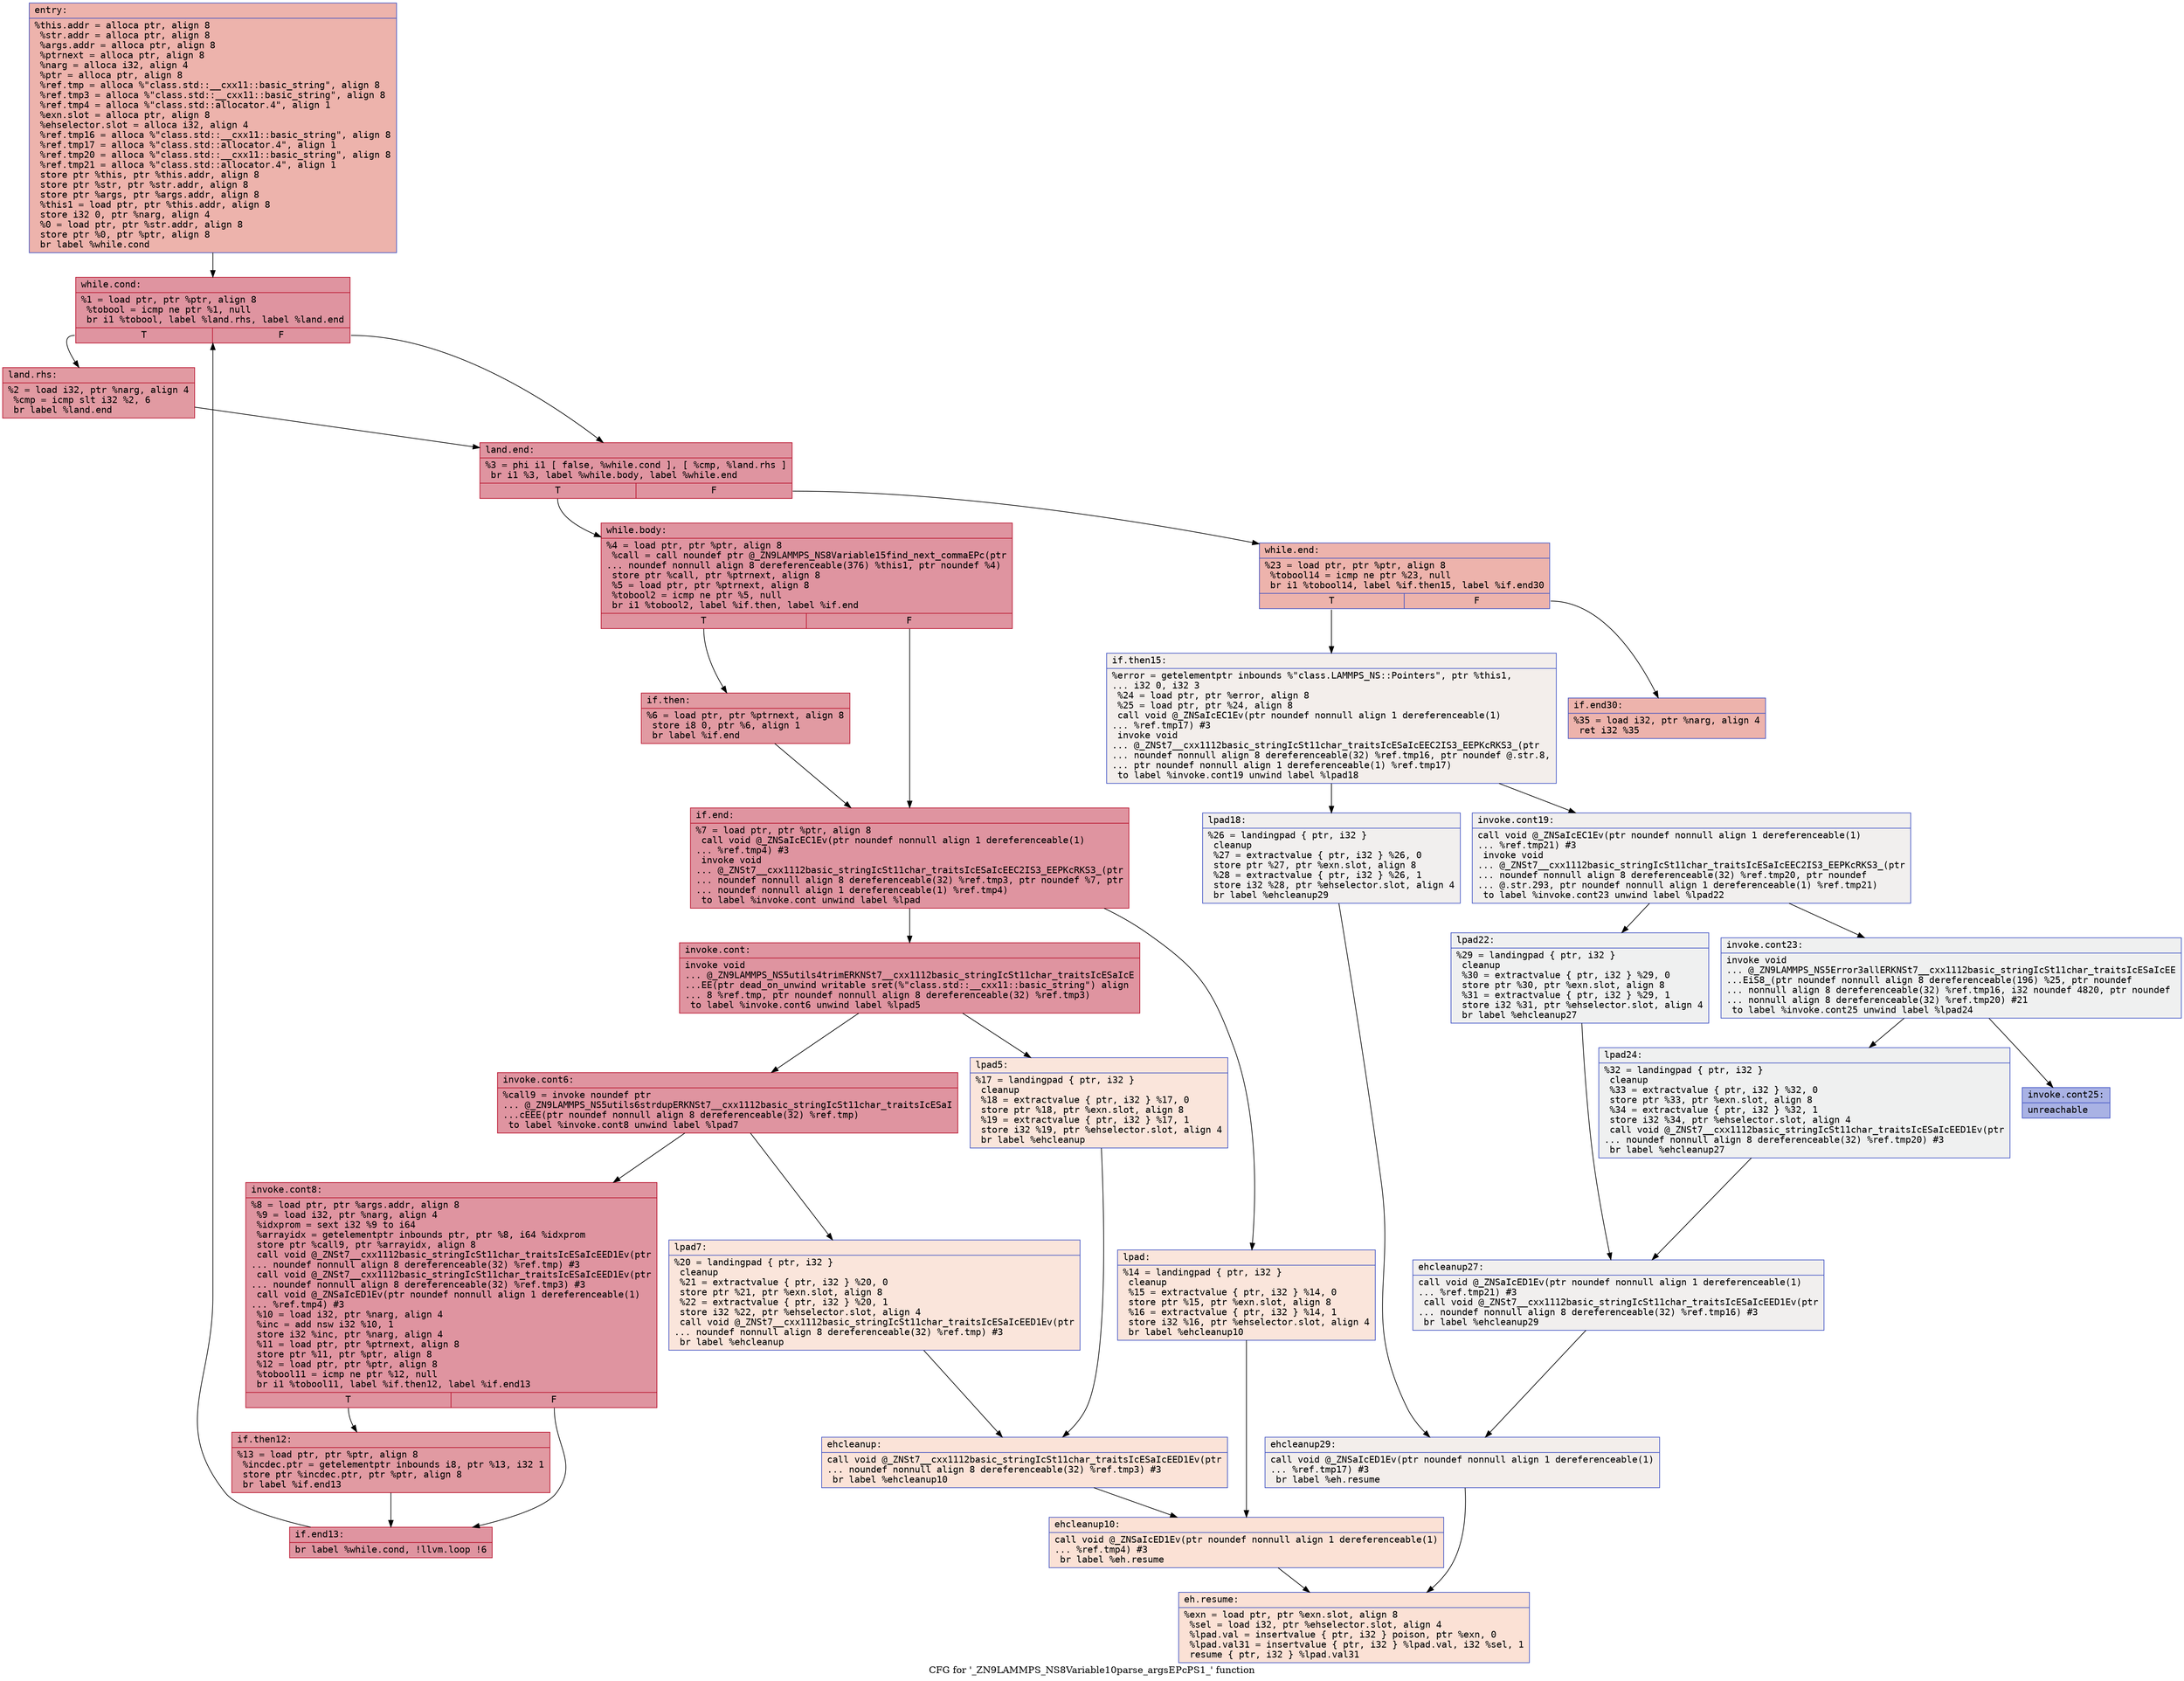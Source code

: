 digraph "CFG for '_ZN9LAMMPS_NS8Variable10parse_argsEPcPS1_' function" {
	label="CFG for '_ZN9LAMMPS_NS8Variable10parse_argsEPcPS1_' function";

	Node0x556bfe8ebaf0 [shape=record,color="#3d50c3ff", style=filled, fillcolor="#d6524470" fontname="Courier",label="{entry:\l|  %this.addr = alloca ptr, align 8\l  %str.addr = alloca ptr, align 8\l  %args.addr = alloca ptr, align 8\l  %ptrnext = alloca ptr, align 8\l  %narg = alloca i32, align 4\l  %ptr = alloca ptr, align 8\l  %ref.tmp = alloca %\"class.std::__cxx11::basic_string\", align 8\l  %ref.tmp3 = alloca %\"class.std::__cxx11::basic_string\", align 8\l  %ref.tmp4 = alloca %\"class.std::allocator.4\", align 1\l  %exn.slot = alloca ptr, align 8\l  %ehselector.slot = alloca i32, align 4\l  %ref.tmp16 = alloca %\"class.std::__cxx11::basic_string\", align 8\l  %ref.tmp17 = alloca %\"class.std::allocator.4\", align 1\l  %ref.tmp20 = alloca %\"class.std::__cxx11::basic_string\", align 8\l  %ref.tmp21 = alloca %\"class.std::allocator.4\", align 1\l  store ptr %this, ptr %this.addr, align 8\l  store ptr %str, ptr %str.addr, align 8\l  store ptr %args, ptr %args.addr, align 8\l  %this1 = load ptr, ptr %this.addr, align 8\l  store i32 0, ptr %narg, align 4\l  %0 = load ptr, ptr %str.addr, align 8\l  store ptr %0, ptr %ptr, align 8\l  br label %while.cond\l}"];
	Node0x556bfe8ebaf0 -> Node0x556bfe8ec980[tooltip="entry -> while.cond\nProbability 100.00%" ];
	Node0x556bfe8ec980 [shape=record,color="#b70d28ff", style=filled, fillcolor="#b70d2870" fontname="Courier",label="{while.cond:\l|  %1 = load ptr, ptr %ptr, align 8\l  %tobool = icmp ne ptr %1, null\l  br i1 %tobool, label %land.rhs, label %land.end\l|{<s0>T|<s1>F}}"];
	Node0x556bfe8ec980:s0 -> Node0x556bfe8ecba0[tooltip="while.cond -> land.rhs\nProbability 62.50%" ];
	Node0x556bfe8ec980:s1 -> Node0x556bfe8ecc20[tooltip="while.cond -> land.end\nProbability 37.50%" ];
	Node0x556bfe8ecba0 [shape=record,color="#b70d28ff", style=filled, fillcolor="#bb1b2c70" fontname="Courier",label="{land.rhs:\l|  %2 = load i32, ptr %narg, align 4\l  %cmp = icmp slt i32 %2, 6\l  br label %land.end\l}"];
	Node0x556bfe8ecba0 -> Node0x556bfe8ecc20[tooltip="land.rhs -> land.end\nProbability 100.00%" ];
	Node0x556bfe8ecc20 [shape=record,color="#b70d28ff", style=filled, fillcolor="#b70d2870" fontname="Courier",label="{land.end:\l|  %3 = phi i1 [ false, %while.cond ], [ %cmp, %land.rhs ]\l  br i1 %3, label %while.body, label %while.end\l|{<s0>T|<s1>F}}"];
	Node0x556bfe8ecc20:s0 -> Node0x556bfe8ebff0[tooltip="land.end -> while.body\nProbability 96.88%" ];
	Node0x556bfe8ecc20:s1 -> Node0x556bfe8ec070[tooltip="land.end -> while.end\nProbability 3.12%" ];
	Node0x556bfe8ebff0 [shape=record,color="#b70d28ff", style=filled, fillcolor="#b70d2870" fontname="Courier",label="{while.body:\l|  %4 = load ptr, ptr %ptr, align 8\l  %call = call noundef ptr @_ZN9LAMMPS_NS8Variable15find_next_commaEPc(ptr\l... noundef nonnull align 8 dereferenceable(376) %this1, ptr noundef %4)\l  store ptr %call, ptr %ptrnext, align 8\l  %5 = load ptr, ptr %ptrnext, align 8\l  %tobool2 = icmp ne ptr %5, null\l  br i1 %tobool2, label %if.then, label %if.end\l|{<s0>T|<s1>F}}"];
	Node0x556bfe8ebff0:s0 -> Node0x556bfe8ed650[tooltip="while.body -> if.then\nProbability 62.50%" ];
	Node0x556bfe8ebff0:s1 -> Node0x556bfe8ed6c0[tooltip="while.body -> if.end\nProbability 37.50%" ];
	Node0x556bfe8ed650 [shape=record,color="#b70d28ff", style=filled, fillcolor="#bb1b2c70" fontname="Courier",label="{if.then:\l|  %6 = load ptr, ptr %ptrnext, align 8\l  store i8 0, ptr %6, align 1\l  br label %if.end\l}"];
	Node0x556bfe8ed650 -> Node0x556bfe8ed6c0[tooltip="if.then -> if.end\nProbability 100.00%" ];
	Node0x556bfe8ed6c0 [shape=record,color="#b70d28ff", style=filled, fillcolor="#b70d2870" fontname="Courier",label="{if.end:\l|  %7 = load ptr, ptr %ptr, align 8\l  call void @_ZNSaIcEC1Ev(ptr noundef nonnull align 1 dereferenceable(1)\l... %ref.tmp4) #3\l  invoke void\l... @_ZNSt7__cxx1112basic_stringIcSt11char_traitsIcESaIcEEC2IS3_EEPKcRKS3_(ptr\l... noundef nonnull align 8 dereferenceable(32) %ref.tmp3, ptr noundef %7, ptr\l... noundef nonnull align 1 dereferenceable(1) %ref.tmp4)\l          to label %invoke.cont unwind label %lpad\l}"];
	Node0x556bfe8ed6c0 -> Node0x556bfe8edb70[tooltip="if.end -> invoke.cont\nProbability 100.00%" ];
	Node0x556bfe8ed6c0 -> Node0x556bfe8edbc0[tooltip="if.end -> lpad\nProbability 0.00%" ];
	Node0x556bfe8edb70 [shape=record,color="#b70d28ff", style=filled, fillcolor="#b70d2870" fontname="Courier",label="{invoke.cont:\l|  invoke void\l... @_ZN9LAMMPS_NS5utils4trimERKNSt7__cxx1112basic_stringIcSt11char_traitsIcESaIcE\l...EE(ptr dead_on_unwind writable sret(%\"class.std::__cxx11::basic_string\") align\l... 8 %ref.tmp, ptr noundef nonnull align 8 dereferenceable(32) %ref.tmp3)\l          to label %invoke.cont6 unwind label %lpad5\l}"];
	Node0x556bfe8edb70 -> Node0x556bfe8edb20[tooltip="invoke.cont -> invoke.cont6\nProbability 100.00%" ];
	Node0x556bfe8edb70 -> Node0x556bfe8edcd0[tooltip="invoke.cont -> lpad5\nProbability 0.00%" ];
	Node0x556bfe8edb20 [shape=record,color="#b70d28ff", style=filled, fillcolor="#b70d2870" fontname="Courier",label="{invoke.cont6:\l|  %call9 = invoke noundef ptr\l... @_ZN9LAMMPS_NS5utils6strdupERKNSt7__cxx1112basic_stringIcSt11char_traitsIcESaI\l...cEEE(ptr noundef nonnull align 8 dereferenceable(32) %ref.tmp)\l          to label %invoke.cont8 unwind label %lpad7\l}"];
	Node0x556bfe8edb20 -> Node0x556bfe8ede90[tooltip="invoke.cont6 -> invoke.cont8\nProbability 100.00%" ];
	Node0x556bfe8edb20 -> Node0x556bfe8edf10[tooltip="invoke.cont6 -> lpad7\nProbability 0.00%" ];
	Node0x556bfe8ede90 [shape=record,color="#b70d28ff", style=filled, fillcolor="#b70d2870" fontname="Courier",label="{invoke.cont8:\l|  %8 = load ptr, ptr %args.addr, align 8\l  %9 = load i32, ptr %narg, align 4\l  %idxprom = sext i32 %9 to i64\l  %arrayidx = getelementptr inbounds ptr, ptr %8, i64 %idxprom\l  store ptr %call9, ptr %arrayidx, align 8\l  call void @_ZNSt7__cxx1112basic_stringIcSt11char_traitsIcESaIcEED1Ev(ptr\l... noundef nonnull align 8 dereferenceable(32) %ref.tmp) #3\l  call void @_ZNSt7__cxx1112basic_stringIcSt11char_traitsIcESaIcEED1Ev(ptr\l... noundef nonnull align 8 dereferenceable(32) %ref.tmp3) #3\l  call void @_ZNSaIcED1Ev(ptr noundef nonnull align 1 dereferenceable(1)\l... %ref.tmp4) #3\l  %10 = load i32, ptr %narg, align 4\l  %inc = add nsw i32 %10, 1\l  store i32 %inc, ptr %narg, align 4\l  %11 = load ptr, ptr %ptrnext, align 8\l  store ptr %11, ptr %ptr, align 8\l  %12 = load ptr, ptr %ptr, align 8\l  %tobool11 = icmp ne ptr %12, null\l  br i1 %tobool11, label %if.then12, label %if.end13\l|{<s0>T|<s1>F}}"];
	Node0x556bfe8ede90:s0 -> Node0x556bfe8eea10[tooltip="invoke.cont8 -> if.then12\nProbability 62.50%" ];
	Node0x556bfe8ede90:s1 -> Node0x556bfe8eea90[tooltip="invoke.cont8 -> if.end13\nProbability 37.50%" ];
	Node0x556bfe8eea10 [shape=record,color="#b70d28ff", style=filled, fillcolor="#bb1b2c70" fontname="Courier",label="{if.then12:\l|  %13 = load ptr, ptr %ptr, align 8\l  %incdec.ptr = getelementptr inbounds i8, ptr %13, i32 1\l  store ptr %incdec.ptr, ptr %ptr, align 8\l  br label %if.end13\l}"];
	Node0x556bfe8eea10 -> Node0x556bfe8eea90[tooltip="if.then12 -> if.end13\nProbability 100.00%" ];
	Node0x556bfe8edbc0 [shape=record,color="#3d50c3ff", style=filled, fillcolor="#f4c5ad70" fontname="Courier",label="{lpad:\l|  %14 = landingpad \{ ptr, i32 \}\l          cleanup\l  %15 = extractvalue \{ ptr, i32 \} %14, 0\l  store ptr %15, ptr %exn.slot, align 8\l  %16 = extractvalue \{ ptr, i32 \} %14, 1\l  store i32 %16, ptr %ehselector.slot, align 4\l  br label %ehcleanup10\l}"];
	Node0x556bfe8edbc0 -> Node0x556bfe8ef0d0[tooltip="lpad -> ehcleanup10\nProbability 100.00%" ];
	Node0x556bfe8edcd0 [shape=record,color="#3d50c3ff", style=filled, fillcolor="#f4c5ad70" fontname="Courier",label="{lpad5:\l|  %17 = landingpad \{ ptr, i32 \}\l          cleanup\l  %18 = extractvalue \{ ptr, i32 \} %17, 0\l  store ptr %18, ptr %exn.slot, align 8\l  %19 = extractvalue \{ ptr, i32 \} %17, 1\l  store i32 %19, ptr %ehselector.slot, align 4\l  br label %ehcleanup\l}"];
	Node0x556bfe8edcd0 -> Node0x556bfe8ef440[tooltip="lpad5 -> ehcleanup\nProbability 100.00%" ];
	Node0x556bfe8edf10 [shape=record,color="#3d50c3ff", style=filled, fillcolor="#f4c5ad70" fontname="Courier",label="{lpad7:\l|  %20 = landingpad \{ ptr, i32 \}\l          cleanup\l  %21 = extractvalue \{ ptr, i32 \} %20, 0\l  store ptr %21, ptr %exn.slot, align 8\l  %22 = extractvalue \{ ptr, i32 \} %20, 1\l  store i32 %22, ptr %ehselector.slot, align 4\l  call void @_ZNSt7__cxx1112basic_stringIcSt11char_traitsIcESaIcEED1Ev(ptr\l... noundef nonnull align 8 dereferenceable(32) %ref.tmp) #3\l  br label %ehcleanup\l}"];
	Node0x556bfe8edf10 -> Node0x556bfe8ef440[tooltip="lpad7 -> ehcleanup\nProbability 100.00%" ];
	Node0x556bfe8ef440 [shape=record,color="#3d50c3ff", style=filled, fillcolor="#f6bfa670" fontname="Courier",label="{ehcleanup:\l|  call void @_ZNSt7__cxx1112basic_stringIcSt11char_traitsIcESaIcEED1Ev(ptr\l... noundef nonnull align 8 dereferenceable(32) %ref.tmp3) #3\l  br label %ehcleanup10\l}"];
	Node0x556bfe8ef440 -> Node0x556bfe8ef0d0[tooltip="ehcleanup -> ehcleanup10\nProbability 100.00%" ];
	Node0x556bfe8ef0d0 [shape=record,color="#3d50c3ff", style=filled, fillcolor="#f7bca170" fontname="Courier",label="{ehcleanup10:\l|  call void @_ZNSaIcED1Ev(ptr noundef nonnull align 1 dereferenceable(1)\l... %ref.tmp4) #3\l  br label %eh.resume\l}"];
	Node0x556bfe8ef0d0 -> Node0x556bfe8efbe0[tooltip="ehcleanup10 -> eh.resume\nProbability 100.00%" ];
	Node0x556bfe8eea90 [shape=record,color="#b70d28ff", style=filled, fillcolor="#b70d2870" fontname="Courier",label="{if.end13:\l|  br label %while.cond, !llvm.loop !6\l}"];
	Node0x556bfe8eea90 -> Node0x556bfe8ec980[tooltip="if.end13 -> while.cond\nProbability 100.00%" ];
	Node0x556bfe8ec070 [shape=record,color="#3d50c3ff", style=filled, fillcolor="#d6524470" fontname="Courier",label="{while.end:\l|  %23 = load ptr, ptr %ptr, align 8\l  %tobool14 = icmp ne ptr %23, null\l  br i1 %tobool14, label %if.then15, label %if.end30\l|{<s0>T|<s1>F}}"];
	Node0x556bfe8ec070:s0 -> Node0x556bfe4ee450[tooltip="while.end -> if.then15\nProbability 0.00%" ];
	Node0x556bfe8ec070:s1 -> Node0x556bfe556a20[tooltip="while.end -> if.end30\nProbability 100.00%" ];
	Node0x556bfe4ee450 [shape=record,color="#3d50c3ff", style=filled, fillcolor="#e5d8d170" fontname="Courier",label="{if.then15:\l|  %error = getelementptr inbounds %\"class.LAMMPS_NS::Pointers\", ptr %this1,\l... i32 0, i32 3\l  %24 = load ptr, ptr %error, align 8\l  %25 = load ptr, ptr %24, align 8\l  call void @_ZNSaIcEC1Ev(ptr noundef nonnull align 1 dereferenceable(1)\l... %ref.tmp17) #3\l  invoke void\l... @_ZNSt7__cxx1112basic_stringIcSt11char_traitsIcESaIcEEC2IS3_EEPKcRKS3_(ptr\l... noundef nonnull align 8 dereferenceable(32) %ref.tmp16, ptr noundef @.str.8,\l... ptr noundef nonnull align 1 dereferenceable(1) %ref.tmp17)\l          to label %invoke.cont19 unwind label %lpad18\l}"];
	Node0x556bfe4ee450 -> Node0x556bfe545620[tooltip="if.then15 -> invoke.cont19\nProbability 50.00%" ];
	Node0x556bfe4ee450 -> Node0x556bfe5454a0[tooltip="if.then15 -> lpad18\nProbability 50.00%" ];
	Node0x556bfe545620 [shape=record,color="#3d50c3ff", style=filled, fillcolor="#e0dbd870" fontname="Courier",label="{invoke.cont19:\l|  call void @_ZNSaIcEC1Ev(ptr noundef nonnull align 1 dereferenceable(1)\l... %ref.tmp21) #3\l  invoke void\l... @_ZNSt7__cxx1112basic_stringIcSt11char_traitsIcESaIcEEC2IS3_EEPKcRKS3_(ptr\l... noundef nonnull align 8 dereferenceable(32) %ref.tmp20, ptr noundef\l... @.str.293, ptr noundef nonnull align 1 dereferenceable(1) %ref.tmp21)\l          to label %invoke.cont23 unwind label %lpad22\l}"];
	Node0x556bfe545620 -> Node0x556bfe8d0d80[tooltip="invoke.cont19 -> invoke.cont23\nProbability 50.00%" ];
	Node0x556bfe545620 -> Node0x556bfe8d1380[tooltip="invoke.cont19 -> lpad22\nProbability 50.00%" ];
	Node0x556bfe8d0d80 [shape=record,color="#3d50c3ff", style=filled, fillcolor="#dbdcde70" fontname="Courier",label="{invoke.cont23:\l|  invoke void\l... @_ZN9LAMMPS_NS5Error3allERKNSt7__cxx1112basic_stringIcSt11char_traitsIcESaIcEE\l...EiS8_(ptr noundef nonnull align 8 dereferenceable(196) %25, ptr noundef\l... nonnull align 8 dereferenceable(32) %ref.tmp16, i32 noundef 4820, ptr noundef\l... nonnull align 8 dereferenceable(32) %ref.tmp20) #21\l          to label %invoke.cont25 unwind label %lpad24\l}"];
	Node0x556bfe8d0d80 -> Node0x556bfe8cf150[tooltip="invoke.cont23 -> invoke.cont25\nProbability 0.00%" ];
	Node0x556bfe8d0d80 -> Node0x556bfe8ed130[tooltip="invoke.cont23 -> lpad24\nProbability 100.00%" ];
	Node0x556bfe8cf150 [shape=record,color="#3d50c3ff", style=filled, fillcolor="#3d50c370" fontname="Courier",label="{invoke.cont25:\l|  unreachable\l}"];
	Node0x556bfe5454a0 [shape=record,color="#3d50c3ff", style=filled, fillcolor="#e0dbd870" fontname="Courier",label="{lpad18:\l|  %26 = landingpad \{ ptr, i32 \}\l          cleanup\l  %27 = extractvalue \{ ptr, i32 \} %26, 0\l  store ptr %27, ptr %exn.slot, align 8\l  %28 = extractvalue \{ ptr, i32 \} %26, 1\l  store i32 %28, ptr %ehselector.slot, align 4\l  br label %ehcleanup29\l}"];
	Node0x556bfe5454a0 -> Node0x556bfe8f0d50[tooltip="lpad18 -> ehcleanup29\nProbability 100.00%" ];
	Node0x556bfe8d1380 [shape=record,color="#3d50c3ff", style=filled, fillcolor="#dbdcde70" fontname="Courier",label="{lpad22:\l|  %29 = landingpad \{ ptr, i32 \}\l          cleanup\l  %30 = extractvalue \{ ptr, i32 \} %29, 0\l  store ptr %30, ptr %exn.slot, align 8\l  %31 = extractvalue \{ ptr, i32 \} %29, 1\l  store i32 %31, ptr %ehselector.slot, align 4\l  br label %ehcleanup27\l}"];
	Node0x556bfe8d1380 -> Node0x556bfe8f10a0[tooltip="lpad22 -> ehcleanup27\nProbability 100.00%" ];
	Node0x556bfe8ed130 [shape=record,color="#3d50c3ff", style=filled, fillcolor="#dbdcde70" fontname="Courier",label="{lpad24:\l|  %32 = landingpad \{ ptr, i32 \}\l          cleanup\l  %33 = extractvalue \{ ptr, i32 \} %32, 0\l  store ptr %33, ptr %exn.slot, align 8\l  %34 = extractvalue \{ ptr, i32 \} %32, 1\l  store i32 %34, ptr %ehselector.slot, align 4\l  call void @_ZNSt7__cxx1112basic_stringIcSt11char_traitsIcESaIcEED1Ev(ptr\l... noundef nonnull align 8 dereferenceable(32) %ref.tmp20) #3\l  br label %ehcleanup27\l}"];
	Node0x556bfe8ed130 -> Node0x556bfe8f10a0[tooltip="lpad24 -> ehcleanup27\nProbability 100.00%" ];
	Node0x556bfe8f10a0 [shape=record,color="#3d50c3ff", style=filled, fillcolor="#e0dbd870" fontname="Courier",label="{ehcleanup27:\l|  call void @_ZNSaIcED1Ev(ptr noundef nonnull align 1 dereferenceable(1)\l... %ref.tmp21) #3\l  call void @_ZNSt7__cxx1112basic_stringIcSt11char_traitsIcESaIcEED1Ev(ptr\l... noundef nonnull align 8 dereferenceable(32) %ref.tmp16) #3\l  br label %ehcleanup29\l}"];
	Node0x556bfe8f10a0 -> Node0x556bfe8f0d50[tooltip="ehcleanup27 -> ehcleanup29\nProbability 100.00%" ];
	Node0x556bfe8f0d50 [shape=record,color="#3d50c3ff", style=filled, fillcolor="#e5d8d170" fontname="Courier",label="{ehcleanup29:\l|  call void @_ZNSaIcED1Ev(ptr noundef nonnull align 1 dereferenceable(1)\l... %ref.tmp17) #3\l  br label %eh.resume\l}"];
	Node0x556bfe8f0d50 -> Node0x556bfe8efbe0[tooltip="ehcleanup29 -> eh.resume\nProbability 100.00%" ];
	Node0x556bfe556a20 [shape=record,color="#3d50c3ff", style=filled, fillcolor="#d6524470" fontname="Courier",label="{if.end30:\l|  %35 = load i32, ptr %narg, align 4\l  ret i32 %35\l}"];
	Node0x556bfe8efbe0 [shape=record,color="#3d50c3ff", style=filled, fillcolor="#f7bca170" fontname="Courier",label="{eh.resume:\l|  %exn = load ptr, ptr %exn.slot, align 8\l  %sel = load i32, ptr %ehselector.slot, align 4\l  %lpad.val = insertvalue \{ ptr, i32 \} poison, ptr %exn, 0\l  %lpad.val31 = insertvalue \{ ptr, i32 \} %lpad.val, i32 %sel, 1\l  resume \{ ptr, i32 \} %lpad.val31\l}"];
}
